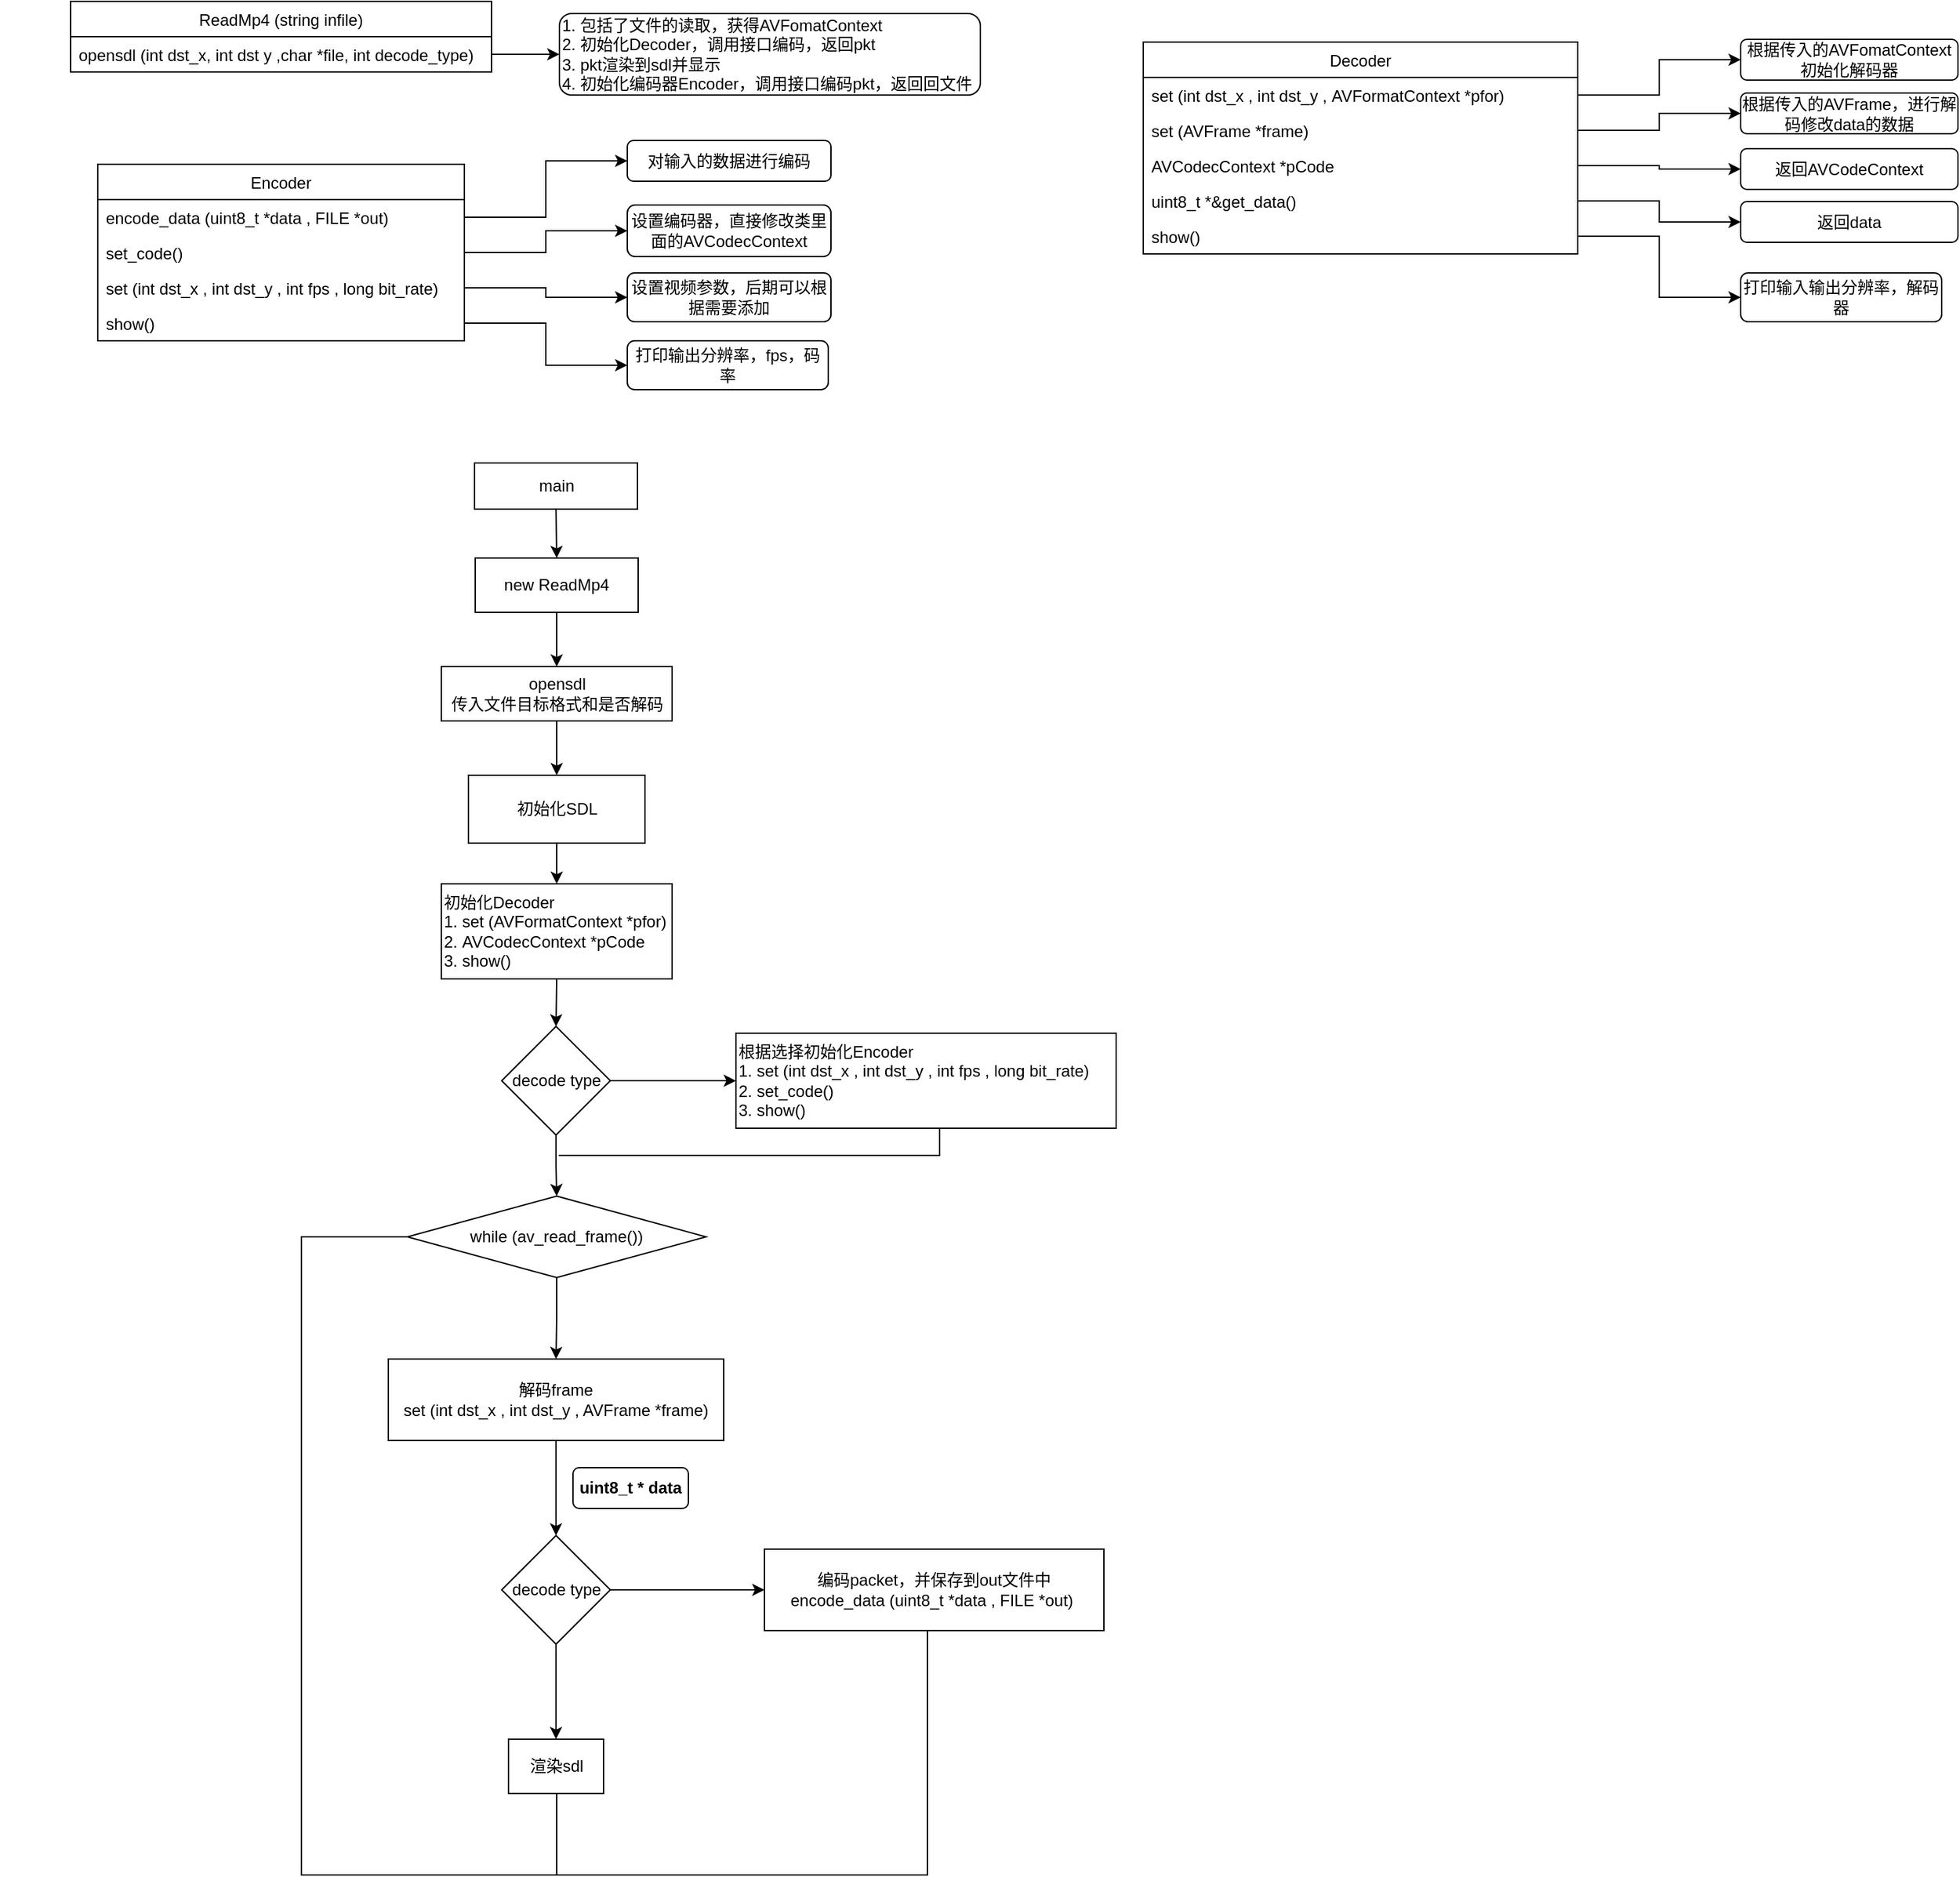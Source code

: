 <mxfile version="12.2.4" pages="1"><diagram id="Mw_aqhc8VcXIu7q5B9Tw" name="Page-1"><mxGraphModel dx="3402" dy="1195" grid="1" gridSize="10" guides="1" tooltips="1" connect="1" arrows="1" fold="1" page="1" pageScale="1" pageWidth="827" pageHeight="1169" math="0" shadow="0"><root><mxCell id="0"/><mxCell id="1" parent="0"/><mxCell id="18" value="ReadMp4 (string infile)" style="swimlane;fontStyle=0;childLayout=stackLayout;horizontal=1;startSize=26;fillColor=none;horizontalStack=0;resizeParent=1;resizeParentMax=0;resizeLast=0;collapsible=1;marginBottom=0;" parent="1" vertex="1"><mxGeometry x="-1550" y="90" width="310" height="52" as="geometry"/></mxCell><mxCell id="19" value="opensdl (int dst_x, int dst y ,char *file, int decode_type)" style="text;strokeColor=none;fillColor=none;align=left;verticalAlign=top;spacingLeft=4;spacingRight=4;overflow=hidden;rotatable=0;points=[[0,0.5],[1,0.5]];portConstraint=eastwest;" parent="18" vertex="1"><mxGeometry y="26" width="310" height="26" as="geometry"/></mxCell><mxCell id="23" value="Encoder" style="swimlane;fontStyle=0;childLayout=stackLayout;horizontal=1;startSize=26;fillColor=none;horizontalStack=0;resizeParent=1;resizeParentMax=0;resizeLast=0;collapsible=1;marginBottom=0;" parent="1" vertex="1"><mxGeometry x="-1530" y="210" width="270" height="130" as="geometry"/></mxCell><mxCell id="24" value="encode_data (uint8_t *data , FILE *out) " style="text;strokeColor=none;fillColor=none;align=left;verticalAlign=top;spacingLeft=4;spacingRight=4;overflow=hidden;rotatable=0;points=[[0,0.5],[1,0.5]];portConstraint=eastwest;" parent="23" vertex="1"><mxGeometry y="26" width="270" height="26" as="geometry"/></mxCell><mxCell id="25" value="set_code()" style="text;strokeColor=none;fillColor=none;align=left;verticalAlign=top;spacingLeft=4;spacingRight=4;overflow=hidden;rotatable=0;points=[[0,0.5],[1,0.5]];portConstraint=eastwest;" parent="23" vertex="1"><mxGeometry y="52" width="270" height="26" as="geometry"/></mxCell><mxCell id="26" value="set (int dst_x , int dst_y , int fps , long bit_rate)" style="text;strokeColor=none;fillColor=none;align=left;verticalAlign=top;spacingLeft=4;spacingRight=4;overflow=hidden;rotatable=0;points=[[0,0.5],[1,0.5]];portConstraint=eastwest;" parent="23" vertex="1"><mxGeometry y="78" width="270" height="26" as="geometry"/></mxCell><mxCell id="135" value="show()" style="text;strokeColor=none;fillColor=none;align=left;verticalAlign=top;spacingLeft=4;spacingRight=4;overflow=hidden;rotatable=0;points=[[0,0.5],[1,0.5]];portConstraint=eastwest;" parent="23" vertex="1"><mxGeometry y="104" width="270" height="26" as="geometry"/></mxCell><mxCell id="32" value="Decoder" style="swimlane;fontStyle=0;childLayout=stackLayout;horizontal=1;startSize=26;fillColor=none;horizontalStack=0;resizeParent=1;resizeParentMax=0;resizeLast=0;collapsible=1;marginBottom=0;" parent="1" vertex="1"><mxGeometry x="-760" y="120" width="320" height="156" as="geometry"/></mxCell><mxCell id="33" value="set (int dst_x , int dst_y , AVFormatContext *pfor)" style="text;strokeColor=none;fillColor=none;align=left;verticalAlign=top;spacingLeft=4;spacingRight=4;overflow=hidden;rotatable=0;points=[[0,0.5],[1,0.5]];portConstraint=eastwest;" parent="32" vertex="1"><mxGeometry y="26" width="320" height="26" as="geometry"/></mxCell><mxCell id="34" value="set (AVFrame *frame)" style="text;strokeColor=none;fillColor=none;align=left;verticalAlign=top;spacingLeft=4;spacingRight=4;overflow=hidden;rotatable=0;points=[[0,0.5],[1,0.5]];portConstraint=eastwest;" parent="32" vertex="1"><mxGeometry y="52" width="320" height="26" as="geometry"/></mxCell><mxCell id="35" value="AVCodecContext *pCode" style="text;strokeColor=none;fillColor=none;align=left;verticalAlign=top;spacingLeft=4;spacingRight=4;overflow=hidden;rotatable=0;points=[[0,0.5],[1,0.5]];portConstraint=eastwest;" parent="32" vertex="1"><mxGeometry y="78" width="320" height="26" as="geometry"/></mxCell><mxCell id="36" value="uint8_t *&amp;get_data()" style="text;strokeColor=none;fillColor=none;align=left;verticalAlign=top;spacingLeft=4;spacingRight=4;overflow=hidden;rotatable=0;points=[[0,0.5],[1,0.5]];portConstraint=eastwest;" parent="32" vertex="1"><mxGeometry y="104" width="320" height="26" as="geometry"/></mxCell><mxCell id="138" value="show()" style="text;strokeColor=none;fillColor=none;align=left;verticalAlign=top;spacingLeft=4;spacingRight=4;overflow=hidden;rotatable=0;points=[[0,0.5],[1,0.5]];portConstraint=eastwest;" parent="32" vertex="1"><mxGeometry y="130" width="320" height="26" as="geometry"/></mxCell><mxCell id="41" value="对输入的数据进行编码" style="rounded=1;whiteSpace=wrap;html=1;" parent="1" vertex="1"><mxGeometry x="-1140" y="192.5" width="150" height="30" as="geometry"/></mxCell><mxCell id="43" value="设置编码器，直接修改类里面的AVCodecContext" style="rounded=1;whiteSpace=wrap;html=1;" parent="1" vertex="1"><mxGeometry x="-1140" y="240" width="150" height="38" as="geometry"/></mxCell><mxCell id="44" style="edgeStyle=orthogonalEdgeStyle;rounded=0;orthogonalLoop=1;jettySize=auto;html=1;exitX=1;exitY=0.5;exitDx=0;exitDy=0;entryX=0;entryY=0.5;entryDx=0;entryDy=0;" parent="1" source="24" target="41" edge="1"><mxGeometry relative="1" as="geometry"/></mxCell><mxCell id="45" value="设置视频参数，后期可以根据需要添加" style="rounded=1;whiteSpace=wrap;html=1;" parent="1" vertex="1"><mxGeometry x="-1140" y="290" width="150" height="36" as="geometry"/></mxCell><mxCell id="46" style="edgeStyle=orthogonalEdgeStyle;rounded=0;orthogonalLoop=1;jettySize=auto;html=1;exitX=1;exitY=0.5;exitDx=0;exitDy=0;" parent="1" source="25" target="43" edge="1"><mxGeometry relative="1" as="geometry"/></mxCell><mxCell id="49" style="edgeStyle=orthogonalEdgeStyle;rounded=0;orthogonalLoop=1;jettySize=auto;html=1;exitX=1;exitY=0.5;exitDx=0;exitDy=0;entryX=0;entryY=0.5;entryDx=0;entryDy=0;" parent="1" source="26" target="45" edge="1"><mxGeometry relative="1" as="geometry"/></mxCell><mxCell id="50" value="1. 包括了文件的读取，获得AVFomatContext&lt;br&gt;2. 初始化Decoder，调用接口编码，返回pkt&lt;br&gt;3. pkt渲染到sdl并显示&lt;br&gt;4. 初始化编码器Encoder，调用接口编码pkt，返回回文件" style="rounded=1;whiteSpace=wrap;html=1;align=left;" parent="1" vertex="1"><mxGeometry x="-1190" y="99" width="310" height="60" as="geometry"/></mxCell><mxCell id="51" style="edgeStyle=orthogonalEdgeStyle;rounded=0;orthogonalLoop=1;jettySize=auto;html=1;exitX=1;exitY=0.5;exitDx=0;exitDy=0;entryX=0;entryY=0.5;entryDx=0;entryDy=0;" parent="1" source="19" target="50" edge="1"><mxGeometry relative="1" as="geometry"/></mxCell><mxCell id="52" value="根据传入的&lt;span style=&quot;text-align: left&quot;&gt;AVFomatContext初始化解码器&lt;/span&gt;" style="rounded=1;whiteSpace=wrap;html=1;" parent="1" vertex="1"><mxGeometry x="-320" y="118" width="160" height="30" as="geometry"/></mxCell><mxCell id="53" value="根据传入的AVFrame，进行解码修改data的数据" style="rounded=1;whiteSpace=wrap;html=1;" parent="1" vertex="1"><mxGeometry x="-320" y="157.5" width="160" height="30" as="geometry"/></mxCell><mxCell id="54" value="返回data" style="rounded=1;whiteSpace=wrap;html=1;" parent="1" vertex="1"><mxGeometry x="-320" y="237.5" width="160" height="30" as="geometry"/></mxCell><mxCell id="64" value="返回AVCodeContext" style="rounded=1;whiteSpace=wrap;html=1;" parent="1" vertex="1"><mxGeometry x="-320" y="198.5" width="160" height="30" as="geometry"/></mxCell><mxCell id="67" style="edgeStyle=orthogonalEdgeStyle;rounded=0;orthogonalLoop=1;jettySize=auto;html=1;exitX=1;exitY=0.5;exitDx=0;exitDy=0;entryX=0;entryY=0.5;entryDx=0;entryDy=0;" parent="1" source="33" target="52" edge="1"><mxGeometry relative="1" as="geometry"/></mxCell><mxCell id="68" style="edgeStyle=orthogonalEdgeStyle;rounded=0;orthogonalLoop=1;jettySize=auto;html=1;exitX=1;exitY=0.5;exitDx=0;exitDy=0;entryX=0;entryY=0.5;entryDx=0;entryDy=0;" parent="1" source="34" target="53" edge="1"><mxGeometry relative="1" as="geometry"/></mxCell><mxCell id="69" style="edgeStyle=orthogonalEdgeStyle;rounded=0;orthogonalLoop=1;jettySize=auto;html=1;exitX=1;exitY=0.5;exitDx=0;exitDy=0;entryX=0;entryY=0.5;entryDx=0;entryDy=0;" parent="1" source="35" target="64" edge="1"><mxGeometry relative="1" as="geometry"/></mxCell><mxCell id="70" style="edgeStyle=orthogonalEdgeStyle;rounded=0;orthogonalLoop=1;jettySize=auto;html=1;exitX=1;exitY=0.5;exitDx=0;exitDy=0;entryX=0;entryY=0.5;entryDx=0;entryDy=0;" parent="1" source="36" target="54" edge="1"><mxGeometry relative="1" as="geometry"/></mxCell><mxCell id="75" style="edgeStyle=orthogonalEdgeStyle;rounded=0;orthogonalLoop=1;jettySize=auto;html=1;entryX=0.5;entryY=0;entryDx=0;entryDy=0;" parent="1" source="71" target="73" edge="1"><mxGeometry relative="1" as="geometry"/></mxCell><mxCell id="71" value="opensdl&lt;br&gt;传入文件目标格式和是否解码" style="html=1;" parent="1" vertex="1"><mxGeometry x="-1277" y="580" width="170" height="40" as="geometry"/></mxCell><mxCell id="112" style="edgeStyle=orthogonalEdgeStyle;rounded=0;orthogonalLoop=1;jettySize=auto;html=1;exitX=0.5;exitY=1;exitDx=0;exitDy=0;entryX=0.5;entryY=0;entryDx=0;entryDy=0;" parent="1" source="72" target="106" edge="1"><mxGeometry relative="1" as="geometry"/></mxCell><mxCell id="72" value="初始化Decoder&lt;br&gt;1.&amp;nbsp;&lt;span&gt;set (AVFormatContext *pfor)&lt;br&gt;2.&amp;nbsp;&lt;/span&gt;&lt;span&gt;AVCodecContext *pCode&lt;br&gt;&lt;/span&gt;&lt;span&gt;3. show()&lt;br&gt;&lt;/span&gt;" style="html=1;align=left;" parent="1" vertex="1"><mxGeometry x="-1277" y="740" width="170" height="70" as="geometry"/></mxCell><mxCell id="111" style="edgeStyle=orthogonalEdgeStyle;rounded=0;orthogonalLoop=1;jettySize=auto;html=1;exitX=0.5;exitY=1;exitDx=0;exitDy=0;entryX=0.5;entryY=0;entryDx=0;entryDy=0;" parent="1" source="73" target="72" edge="1"><mxGeometry relative="1" as="geometry"/></mxCell><mxCell id="73" value="初始化SDL&lt;span&gt;&lt;br&gt;&lt;/span&gt;" style="html=1;align=center;" parent="1" vertex="1"><mxGeometry x="-1257" y="660" width="130" height="50" as="geometry"/></mxCell><mxCell id="74" value="根据选择初始化Encoder&lt;br&gt;1.&amp;nbsp;&lt;span&gt;set (int dst_x , int dst_y , int fps , long bit_rate)&lt;br&gt;2.&amp;nbsp;&lt;/span&gt;&lt;span&gt;set_code()&lt;br&gt;&lt;/span&gt;&lt;span&gt;3. show()&lt;br&gt;&lt;/span&gt;" style="html=1;align=left;" parent="1" vertex="1"><mxGeometry x="-1060" y="850" width="280" height="70" as="geometry"/></mxCell><mxCell id="124" style="edgeStyle=orthogonalEdgeStyle;rounded=0;orthogonalLoop=1;jettySize=auto;html=1;exitX=0.5;exitY=1;exitDx=0;exitDy=0;" parent="1" source="78" target="108" edge="1"><mxGeometry relative="1" as="geometry"/></mxCell><mxCell id="78" value="解码frame&lt;br&gt;&lt;span style=&quot;text-align: left ; white-space: nowrap&quot;&gt;set (int dst_x , int dst_y , AVFrame *frame)&lt;/span&gt;" style="rounded=0;whiteSpace=wrap;html=1;" parent="1" vertex="1"><mxGeometry x="-1316" y="1090" width="247" height="60" as="geometry"/></mxCell><mxCell id="84" style="edgeStyle=orthogonalEdgeStyle;rounded=0;orthogonalLoop=1;jettySize=auto;html=1;exitX=0.5;exitY=1;exitDx=0;exitDy=0;" parent="1" edge="1"><mxGeometry relative="1" as="geometry"><mxPoint x="-1594" y="1020" as="sourcePoint"/><mxPoint x="-1594" y="1020" as="targetPoint"/></mxGeometry></mxCell><mxCell id="87" value="渲染sdl" style="rounded=0;whiteSpace=wrap;html=1;" parent="1" vertex="1"><mxGeometry x="-1227.5" y="1370" width="70" height="40" as="geometry"/></mxCell><mxCell id="89" value="&lt;span style=&quot;text-align: left&quot;&gt;&lt;b&gt;uint8_t * data&lt;/b&gt;&lt;/span&gt;" style="rounded=1;whiteSpace=wrap;html=1;" parent="1" vertex="1"><mxGeometry x="-1180" y="1170" width="85" height="30" as="geometry"/></mxCell><mxCell id="97" value="编码packet，并保存到out文件中&lt;br&gt;&lt;span style=&quot;text-align: left ; white-space: nowrap&quot;&gt;encode_data (uint8_t *data , FILE *out)&amp;nbsp;&lt;/span&gt;" style="rounded=0;whiteSpace=wrap;html=1;" parent="1" vertex="1"><mxGeometry x="-1039" y="1230" width="250" height="60" as="geometry"/></mxCell><mxCell id="127" style="edgeStyle=orthogonalEdgeStyle;rounded=0;orthogonalLoop=1;jettySize=auto;html=1;exitX=0.5;exitY=1;exitDx=0;exitDy=0;entryX=0.5;entryY=0;entryDx=0;entryDy=0;" parent="1" source="103" target="104" edge="1"><mxGeometry relative="1" as="geometry"/></mxCell><mxCell id="103" value="main" style="rounded=0;whiteSpace=wrap;html=1;" parent="1" vertex="1"><mxGeometry x="-1252.5" y="430" width="120" height="34" as="geometry"/></mxCell><mxCell id="128" style="edgeStyle=orthogonalEdgeStyle;rounded=0;orthogonalLoop=1;jettySize=auto;html=1;exitX=0.5;exitY=1;exitDx=0;exitDy=0;entryX=0.5;entryY=0;entryDx=0;entryDy=0;" parent="1" source="104" target="71" edge="1"><mxGeometry relative="1" as="geometry"/></mxCell><mxCell id="104" value="new ReadMp4" style="rounded=0;whiteSpace=wrap;html=1;" parent="1" vertex="1"><mxGeometry x="-1252" y="500" width="120" height="40" as="geometry"/></mxCell><mxCell id="113" style="edgeStyle=orthogonalEdgeStyle;rounded=0;orthogonalLoop=1;jettySize=auto;html=1;exitX=1;exitY=0.5;exitDx=0;exitDy=0;entryX=0;entryY=0.5;entryDx=0;entryDy=0;" parent="1" source="106" target="74" edge="1"><mxGeometry relative="1" as="geometry"/></mxCell><mxCell id="114" style="edgeStyle=orthogonalEdgeStyle;rounded=0;orthogonalLoop=1;jettySize=auto;html=1;exitX=0.5;exitY=1;exitDx=0;exitDy=0;entryX=0.5;entryY=0;entryDx=0;entryDy=0;" parent="1" source="106" target="109" edge="1"><mxGeometry relative="1" as="geometry"/></mxCell><mxCell id="106" value="decode type" style="rhombus;whiteSpace=wrap;html=1;" parent="1" vertex="1"><mxGeometry x="-1232.5" y="845" width="80" height="80" as="geometry"/></mxCell><mxCell id="125" style="edgeStyle=orthogonalEdgeStyle;rounded=0;orthogonalLoop=1;jettySize=auto;html=1;entryX=0.5;entryY=0;entryDx=0;entryDy=0;" parent="1" source="108" target="87" edge="1"><mxGeometry relative="1" as="geometry"/></mxCell><mxCell id="126" style="edgeStyle=orthogonalEdgeStyle;rounded=0;orthogonalLoop=1;jettySize=auto;html=1;entryX=0;entryY=0.5;entryDx=0;entryDy=0;" parent="1" source="108" target="97" edge="1"><mxGeometry relative="1" as="geometry"/></mxCell><mxCell id="108" value="decode type" style="rhombus;whiteSpace=wrap;html=1;" parent="1" vertex="1"><mxGeometry x="-1232.5" y="1220" width="80" height="80" as="geometry"/></mxCell><mxCell id="123" style="edgeStyle=orthogonalEdgeStyle;rounded=0;orthogonalLoop=1;jettySize=auto;html=1;entryX=0.5;entryY=0;entryDx=0;entryDy=0;" parent="1" source="109" target="78" edge="1"><mxGeometry relative="1" as="geometry"/></mxCell><mxCell id="109" value="while (av_read_frame())" style="rhombus;whiteSpace=wrap;html=1;" parent="1" vertex="1"><mxGeometry x="-1302" y="970" width="220" height="60" as="geometry"/></mxCell><mxCell id="118" value="" style="shape=partialRectangle;whiteSpace=wrap;html=1;top=0;left=0;fillColor=none;" parent="1" vertex="1"><mxGeometry x="-1190" y="920" width="280" height="20" as="geometry"/></mxCell><mxCell id="119" style="edgeStyle=orthogonalEdgeStyle;rounded=0;orthogonalLoop=1;jettySize=auto;html=1;exitX=0.5;exitY=1;exitDx=0;exitDy=0;" parent="1" source="118" target="118" edge="1"><mxGeometry relative="1" as="geometry"/></mxCell><mxCell id="130" value="" style="endArrow=none;html=1;" parent="1" edge="1"><mxGeometry width="50" height="50" relative="1" as="geometry"><mxPoint x="-1380" y="1000" as="sourcePoint"/><mxPoint x="-1302" y="1000" as="targetPoint"/></mxGeometry></mxCell><mxCell id="132" value="" style="shape=partialRectangle;whiteSpace=wrap;html=1;right=0;top=0;bottom=0;fillColor=none;routingCenterX=-0.5;" parent="1" vertex="1"><mxGeometry x="-1380" y="1000" width="120" height="470" as="geometry"/></mxCell><mxCell id="133" value="" style="shape=partialRectangle;whiteSpace=wrap;html=1;top=0;left=0;fillColor=none;" parent="1" vertex="1"><mxGeometry x="-1380" y="1410" width="188" height="60" as="geometry"/></mxCell><mxCell id="134" value="" style="shape=partialRectangle;whiteSpace=wrap;html=1;top=0;left=0;fillColor=none;" parent="1" vertex="1"><mxGeometry x="-1192" y="1290" width="273" height="180" as="geometry"/></mxCell><mxCell id="136" value="打印输出分辨率，fps，码率" style="rounded=1;whiteSpace=wrap;html=1;" parent="1" vertex="1"><mxGeometry x="-1140" y="340" width="148" height="36" as="geometry"/></mxCell><mxCell id="137" style="edgeStyle=orthogonalEdgeStyle;rounded=0;orthogonalLoop=1;jettySize=auto;html=1;exitX=1;exitY=0.5;exitDx=0;exitDy=0;" parent="1" source="135" target="136" edge="1"><mxGeometry relative="1" as="geometry"/></mxCell><mxCell id="139" value="打印输入输出分辨率，解码器" style="rounded=1;whiteSpace=wrap;html=1;" parent="1" vertex="1"><mxGeometry x="-320" y="290" width="148" height="36" as="geometry"/></mxCell><mxCell id="140" style="edgeStyle=orthogonalEdgeStyle;rounded=0;orthogonalLoop=1;jettySize=auto;html=1;exitX=1;exitY=0.5;exitDx=0;exitDy=0;entryX=0;entryY=0.5;entryDx=0;entryDy=0;" parent="1" source="138" target="139" edge="1"><mxGeometry relative="1" as="geometry"/></mxCell></root></mxGraphModel></diagram></mxfile>